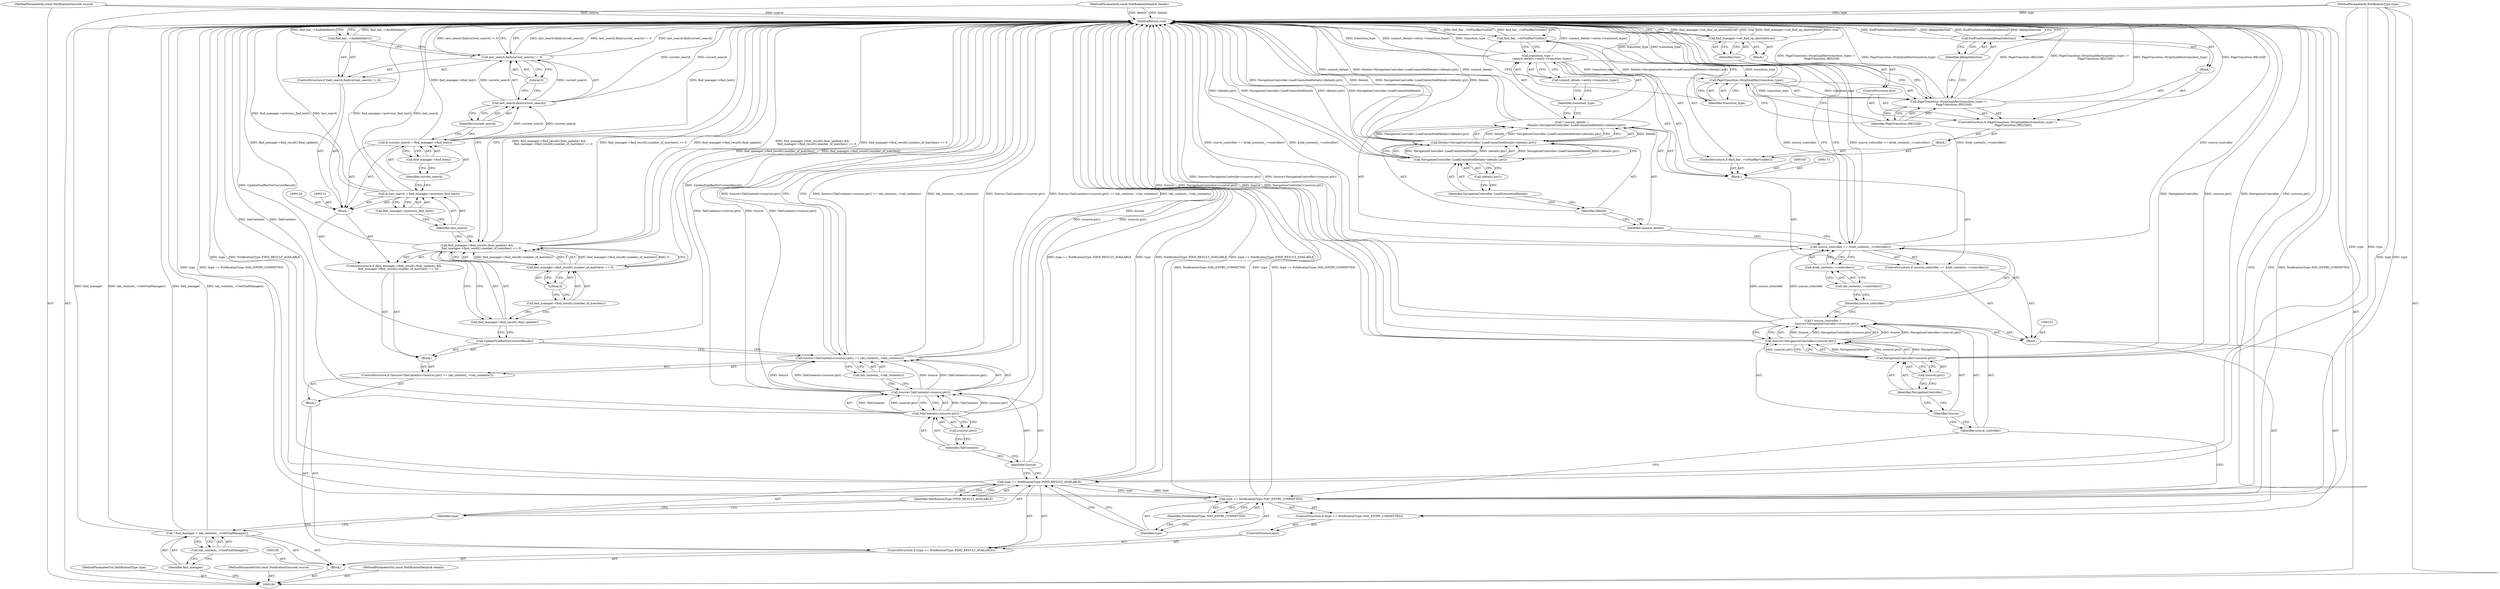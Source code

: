 digraph "1_Chrome_c90c6ca59378d7e86d1a2f28fe96bada35df1508_4" {
"1000192" [label="(MethodReturn,void)"];
"1000101" [label="(MethodParameterIn,NotificationType type)"];
"1000294" [label="(MethodParameterOut,NotificationType type)"];
"1000132" [label="(Call,& last_search = find_manager->previous_find_text())"];
"1000133" [label="(Identifier,last_search)"];
"1000134" [label="(Call,find_manager->previous_find_text())"];
"1000136" [label="(Call,& current_search = find_manager->find_text())"];
"1000137" [label="(Identifier,current_search)"];
"1000138" [label="(Call,find_manager->find_text())"];
"1000130" [label="(Block,)"];
"1000140" [label="(Call,last_search.find(current_search) != 0)"];
"1000141" [label="(Call,last_search.find(current_search))"];
"1000142" [label="(Identifier,current_search)"];
"1000143" [label="(Literal,0)"];
"1000139" [label="(ControlStructure,if (last_search.find(current_search) != 0))"];
"1000144" [label="(Call,find_bar_->AudibleAlert())"];
"1000147" [label="(Call,type == NotificationType::NAV_ENTRY_COMMITTED)"];
"1000148" [label="(Identifier,type)"];
"1000149" [label="(Identifier,NotificationType::NAV_ENTRY_COMMITTED)"];
"1000145" [label="(ControlStructure,else)"];
"1000146" [label="(ControlStructure,if (type == NotificationType::NAV_ENTRY_COMMITTED))"];
"1000152" [label="(Call,* source_controller =\n        Source<NavigationController>(source).ptr())"];
"1000153" [label="(Identifier,source_controller)"];
"1000150" [label="(Block,)"];
"1000156" [label="(Call,NavigationController>(source).ptr())"];
"1000157" [label="(Identifier,NavigationController)"];
"1000158" [label="(Call,(source).ptr())"];
"1000154" [label="(Call,Source<NavigationController>(source).ptr())"];
"1000155" [label="(Identifier,Source)"];
"1000162" [label="(Call,&tab_contents_->controller())"];
"1000163" [label="(Call,tab_contents_->controller())"];
"1000159" [label="(ControlStructure,if (source_controller == &tab_contents_->controller()))"];
"1000160" [label="(Call,source_controller == &tab_contents_->controller())"];
"1000161" [label="(Identifier,source_controller)"];
"1000102" [label="(MethodParameterIn,const NotificationSource& source)"];
"1000295" [label="(MethodParameterOut,const NotificationSource& source)"];
"1000166" [label="(Call,* commit_details =\n          Details<NavigationController::LoadCommittedDetails>(details).ptr())"];
"1000167" [label="(Identifier,commit_details)"];
"1000168" [label="(Call,Details<NavigationController::LoadCommittedDetails>(details).ptr())"];
"1000169" [label="(Identifier,Details)"];
"1000170" [label="(Call,NavigationController::LoadCommittedDetails>(details).ptr())"];
"1000171" [label="(Identifier,NavigationController::LoadCommittedDetails)"];
"1000172" [label="(Call,(details).ptr())"];
"1000174" [label="(Call,transition_type =\n          commit_details->entry->transition_type())"];
"1000175" [label="(Identifier,transition_type)"];
"1000164" [label="(Block,)"];
"1000176" [label="(Call,commit_details->entry->transition_type())"];
"1000178" [label="(Call,find_bar_->IsFindBarVisible())"];
"1000179" [label="(Block,)"];
"1000177" [label="(ControlStructure,if (find_bar_->IsFindBarVisible()))"];
"1000181" [label="(Call,PageTransition::StripQualifier(transition_type) !=\n            PageTransition::RELOAD)"];
"1000182" [label="(Call,PageTransition::StripQualifier(transition_type))"];
"1000183" [label="(Identifier,transition_type)"];
"1000180" [label="(ControlStructure,if (PageTransition::StripQualifier(transition_type) !=\n            PageTransition::RELOAD))"];
"1000184" [label="(Identifier,PageTransition::RELOAD)"];
"1000185" [label="(Block,)"];
"1000186" [label="(Call,EndFindSession(kKeepSelection))"];
"1000187" [label="(Identifier,kKeepSelection)"];
"1000188" [label="(ControlStructure,else)"];
"1000189" [label="(Block,)"];
"1000190" [label="(Call,find_manager->set_find_op_aborted(true))"];
"1000191" [label="(Identifier,true)"];
"1000103" [label="(MethodParameterIn,const NotificationDetails& details)"];
"1000296" [label="(MethodParameterOut,const NotificationDetails& details)"];
"1000104" [label="(Block,)"];
"1000106" [label="(Call,* find_manager = tab_contents_->GetFindManager())"];
"1000107" [label="(Identifier,find_manager)"];
"1000108" [label="(Call,tab_contents_->GetFindManager())"];
"1000112" [label="(Identifier,NotificationType::FIND_RESULT_AVAILABLE)"];
"1000109" [label="(ControlStructure,if (type == NotificationType::FIND_RESULT_AVAILABLE))"];
"1000113" [label="(Block,)"];
"1000110" [label="(Call,type == NotificationType::FIND_RESULT_AVAILABLE)"];
"1000111" [label="(Identifier,type)"];
"1000118" [label="(Call,TabContents>(source).ptr())"];
"1000119" [label="(Identifier,TabContents)"];
"1000120" [label="(Call,(source).ptr())"];
"1000121" [label="(Call,tab_contents_->tab_contents())"];
"1000114" [label="(ControlStructure,if (Source<TabContents>(source).ptr() == tab_contents_->tab_contents()))"];
"1000122" [label="(Block,)"];
"1000115" [label="(Call,Source<TabContents>(source).ptr() == tab_contents_->tab_contents())"];
"1000116" [label="(Call,Source<TabContents>(source).ptr())"];
"1000117" [label="(Identifier,Source)"];
"1000123" [label="(Call,UpdateFindBarForCurrentResult())"];
"1000125" [label="(Call,find_manager->find_result().final_update() &&\n          find_manager->find_result().number_of_matches() == 0)"];
"1000126" [label="(Call,find_manager->find_result().final_update())"];
"1000124" [label="(ControlStructure,if (find_manager->find_result().final_update() &&\n          find_manager->find_result().number_of_matches() == 0))"];
"1000127" [label="(Call,find_manager->find_result().number_of_matches() == 0)"];
"1000128" [label="(Call,find_manager->find_result().number_of_matches())"];
"1000129" [label="(Literal,0)"];
"1000192" -> "1000100"  [label="AST: "];
"1000192" -> "1000144"  [label="CFG: "];
"1000192" -> "1000140"  [label="CFG: "];
"1000192" -> "1000125"  [label="CFG: "];
"1000192" -> "1000115"  [label="CFG: "];
"1000192" -> "1000186"  [label="CFG: "];
"1000192" -> "1000190"  [label="CFG: "];
"1000192" -> "1000178"  [label="CFG: "];
"1000192" -> "1000160"  [label="CFG: "];
"1000192" -> "1000147"  [label="CFG: "];
"1000125" -> "1000192"  [label="DDG: find_manager->find_result().final_update() &&\n          find_manager->find_result().number_of_matches() == 0"];
"1000125" -> "1000192"  [label="DDG: find_manager->find_result().number_of_matches() == 0"];
"1000125" -> "1000192"  [label="DDG: find_manager->find_result().final_update()"];
"1000106" -> "1000192"  [label="DDG: tab_contents_->GetFindManager()"];
"1000106" -> "1000192"  [label="DDG: find_manager"];
"1000156" -> "1000192"  [label="DDG: NavigationController"];
"1000156" -> "1000192"  [label="DDG: (source).ptr()"];
"1000160" -> "1000192"  [label="DDG: source_controller == &tab_contents_->controller()"];
"1000160" -> "1000192"  [label="DDG: &tab_contents_->controller()"];
"1000160" -> "1000192"  [label="DDG: source_controller"];
"1000181" -> "1000192"  [label="DDG: PageTransition::StripQualifier(transition_type) !=\n            PageTransition::RELOAD"];
"1000181" -> "1000192"  [label="DDG: PageTransition::StripQualifier(transition_type)"];
"1000181" -> "1000192"  [label="DDG: PageTransition::RELOAD"];
"1000116" -> "1000192"  [label="DDG: TabContents>(source).ptr()"];
"1000116" -> "1000192"  [label="DDG: Source"];
"1000152" -> "1000192"  [label="DDG: Source<NavigationController>(source).ptr()"];
"1000168" -> "1000192"  [label="DDG: NavigationController::LoadCommittedDetails>(details).ptr()"];
"1000168" -> "1000192"  [label="DDG: Details"];
"1000118" -> "1000192"  [label="DDG: TabContents"];
"1000118" -> "1000192"  [label="DDG: (source).ptr()"];
"1000178" -> "1000192"  [label="DDG: find_bar_->IsFindBarVisible()"];
"1000166" -> "1000192"  [label="DDG: Details<NavigationController::LoadCommittedDetails>(details).ptr()"];
"1000166" -> "1000192"  [label="DDG: commit_details"];
"1000186" -> "1000192"  [label="DDG: EndFindSession(kKeepSelection)"];
"1000186" -> "1000192"  [label="DDG: kKeepSelection"];
"1000170" -> "1000192"  [label="DDG: (details).ptr()"];
"1000170" -> "1000192"  [label="DDG: NavigationController::LoadCommittedDetails"];
"1000141" -> "1000192"  [label="DDG: current_search"];
"1000190" -> "1000192"  [label="DDG: find_manager->set_find_op_aborted(true)"];
"1000190" -> "1000192"  [label="DDG: true"];
"1000123" -> "1000192"  [label="DDG: UpdateFindBarForCurrentResult()"];
"1000140" -> "1000192"  [label="DDG: last_search.find(current_search)"];
"1000140" -> "1000192"  [label="DDG: last_search.find(current_search) != 0"];
"1000154" -> "1000192"  [label="DDG: Source"];
"1000154" -> "1000192"  [label="DDG: NavigationController>(source).ptr()"];
"1000144" -> "1000192"  [label="DDG: find_bar_->AudibleAlert()"];
"1000132" -> "1000192"  [label="DDG: find_manager->previous_find_text()"];
"1000132" -> "1000192"  [label="DDG: last_search"];
"1000103" -> "1000192"  [label="DDG: details"];
"1000115" -> "1000192"  [label="DDG: Source<TabContents>(source).ptr() == tab_contents_->tab_contents()"];
"1000115" -> "1000192"  [label="DDG: tab_contents_->tab_contents()"];
"1000115" -> "1000192"  [label="DDG: Source<TabContents>(source).ptr()"];
"1000147" -> "1000192"  [label="DDG: NotificationType::NAV_ENTRY_COMMITTED"];
"1000147" -> "1000192"  [label="DDG: type"];
"1000147" -> "1000192"  [label="DDG: type == NotificationType::NAV_ENTRY_COMMITTED"];
"1000174" -> "1000192"  [label="DDG: commit_details->entry->transition_type()"];
"1000174" -> "1000192"  [label="DDG: transition_type"];
"1000102" -> "1000192"  [label="DDG: source"];
"1000110" -> "1000192"  [label="DDG: NotificationType::FIND_RESULT_AVAILABLE"];
"1000110" -> "1000192"  [label="DDG: type == NotificationType::FIND_RESULT_AVAILABLE"];
"1000110" -> "1000192"  [label="DDG: type"];
"1000101" -> "1000192"  [label="DDG: type"];
"1000136" -> "1000192"  [label="DDG: find_manager->find_text()"];
"1000127" -> "1000192"  [label="DDG: find_manager->find_result().number_of_matches()"];
"1000182" -> "1000192"  [label="DDG: transition_type"];
"1000101" -> "1000100"  [label="AST: "];
"1000101" -> "1000192"  [label="DDG: type"];
"1000101" -> "1000110"  [label="DDG: type"];
"1000101" -> "1000147"  [label="DDG: type"];
"1000294" -> "1000100"  [label="AST: "];
"1000132" -> "1000130"  [label="AST: "];
"1000132" -> "1000134"  [label="CFG: "];
"1000133" -> "1000132"  [label="AST: "];
"1000134" -> "1000132"  [label="AST: "];
"1000137" -> "1000132"  [label="CFG: "];
"1000132" -> "1000192"  [label="DDG: find_manager->previous_find_text()"];
"1000132" -> "1000192"  [label="DDG: last_search"];
"1000133" -> "1000132"  [label="AST: "];
"1000133" -> "1000125"  [label="CFG: "];
"1000134" -> "1000133"  [label="CFG: "];
"1000134" -> "1000132"  [label="AST: "];
"1000134" -> "1000133"  [label="CFG: "];
"1000132" -> "1000134"  [label="CFG: "];
"1000136" -> "1000130"  [label="AST: "];
"1000136" -> "1000138"  [label="CFG: "];
"1000137" -> "1000136"  [label="AST: "];
"1000138" -> "1000136"  [label="AST: "];
"1000142" -> "1000136"  [label="CFG: "];
"1000136" -> "1000192"  [label="DDG: find_manager->find_text()"];
"1000136" -> "1000141"  [label="DDG: current_search"];
"1000137" -> "1000136"  [label="AST: "];
"1000137" -> "1000132"  [label="CFG: "];
"1000138" -> "1000137"  [label="CFG: "];
"1000138" -> "1000136"  [label="AST: "];
"1000138" -> "1000137"  [label="CFG: "];
"1000136" -> "1000138"  [label="CFG: "];
"1000130" -> "1000124"  [label="AST: "];
"1000131" -> "1000130"  [label="AST: "];
"1000132" -> "1000130"  [label="AST: "];
"1000135" -> "1000130"  [label="AST: "];
"1000136" -> "1000130"  [label="AST: "];
"1000139" -> "1000130"  [label="AST: "];
"1000140" -> "1000139"  [label="AST: "];
"1000140" -> "1000143"  [label="CFG: "];
"1000141" -> "1000140"  [label="AST: "];
"1000143" -> "1000140"  [label="AST: "];
"1000144" -> "1000140"  [label="CFG: "];
"1000192" -> "1000140"  [label="CFG: "];
"1000140" -> "1000192"  [label="DDG: last_search.find(current_search)"];
"1000140" -> "1000192"  [label="DDG: last_search.find(current_search) != 0"];
"1000141" -> "1000140"  [label="DDG: current_search"];
"1000141" -> "1000140"  [label="AST: "];
"1000141" -> "1000142"  [label="CFG: "];
"1000142" -> "1000141"  [label="AST: "];
"1000143" -> "1000141"  [label="CFG: "];
"1000141" -> "1000192"  [label="DDG: current_search"];
"1000141" -> "1000140"  [label="DDG: current_search"];
"1000136" -> "1000141"  [label="DDG: current_search"];
"1000142" -> "1000141"  [label="AST: "];
"1000142" -> "1000136"  [label="CFG: "];
"1000141" -> "1000142"  [label="CFG: "];
"1000143" -> "1000140"  [label="AST: "];
"1000143" -> "1000141"  [label="CFG: "];
"1000140" -> "1000143"  [label="CFG: "];
"1000139" -> "1000130"  [label="AST: "];
"1000140" -> "1000139"  [label="AST: "];
"1000144" -> "1000139"  [label="AST: "];
"1000144" -> "1000139"  [label="AST: "];
"1000144" -> "1000140"  [label="CFG: "];
"1000192" -> "1000144"  [label="CFG: "];
"1000144" -> "1000192"  [label="DDG: find_bar_->AudibleAlert()"];
"1000147" -> "1000146"  [label="AST: "];
"1000147" -> "1000149"  [label="CFG: "];
"1000148" -> "1000147"  [label="AST: "];
"1000149" -> "1000147"  [label="AST: "];
"1000153" -> "1000147"  [label="CFG: "];
"1000192" -> "1000147"  [label="CFG: "];
"1000147" -> "1000192"  [label="DDG: NotificationType::NAV_ENTRY_COMMITTED"];
"1000147" -> "1000192"  [label="DDG: type"];
"1000147" -> "1000192"  [label="DDG: type == NotificationType::NAV_ENTRY_COMMITTED"];
"1000110" -> "1000147"  [label="DDG: type"];
"1000101" -> "1000147"  [label="DDG: type"];
"1000148" -> "1000147"  [label="AST: "];
"1000148" -> "1000110"  [label="CFG: "];
"1000149" -> "1000148"  [label="CFG: "];
"1000149" -> "1000147"  [label="AST: "];
"1000149" -> "1000148"  [label="CFG: "];
"1000147" -> "1000149"  [label="CFG: "];
"1000145" -> "1000109"  [label="AST: "];
"1000146" -> "1000145"  [label="AST: "];
"1000146" -> "1000145"  [label="AST: "];
"1000147" -> "1000146"  [label="AST: "];
"1000150" -> "1000146"  [label="AST: "];
"1000152" -> "1000150"  [label="AST: "];
"1000152" -> "1000154"  [label="CFG: "];
"1000153" -> "1000152"  [label="AST: "];
"1000154" -> "1000152"  [label="AST: "];
"1000161" -> "1000152"  [label="CFG: "];
"1000152" -> "1000192"  [label="DDG: Source<NavigationController>(source).ptr()"];
"1000154" -> "1000152"  [label="DDG: Source"];
"1000154" -> "1000152"  [label="DDG: NavigationController>(source).ptr()"];
"1000152" -> "1000160"  [label="DDG: source_controller"];
"1000153" -> "1000152"  [label="AST: "];
"1000153" -> "1000147"  [label="CFG: "];
"1000155" -> "1000153"  [label="CFG: "];
"1000150" -> "1000146"  [label="AST: "];
"1000151" -> "1000150"  [label="AST: "];
"1000152" -> "1000150"  [label="AST: "];
"1000159" -> "1000150"  [label="AST: "];
"1000156" -> "1000154"  [label="AST: "];
"1000156" -> "1000158"  [label="CFG: "];
"1000157" -> "1000156"  [label="AST: "];
"1000158" -> "1000156"  [label="AST: "];
"1000154" -> "1000156"  [label="CFG: "];
"1000156" -> "1000192"  [label="DDG: NavigationController"];
"1000156" -> "1000192"  [label="DDG: (source).ptr()"];
"1000156" -> "1000154"  [label="DDG: NavigationController"];
"1000156" -> "1000154"  [label="DDG: (source).ptr()"];
"1000157" -> "1000156"  [label="AST: "];
"1000157" -> "1000155"  [label="CFG: "];
"1000158" -> "1000157"  [label="CFG: "];
"1000158" -> "1000156"  [label="AST: "];
"1000158" -> "1000157"  [label="CFG: "];
"1000156" -> "1000158"  [label="CFG: "];
"1000154" -> "1000152"  [label="AST: "];
"1000154" -> "1000156"  [label="CFG: "];
"1000155" -> "1000154"  [label="AST: "];
"1000156" -> "1000154"  [label="AST: "];
"1000152" -> "1000154"  [label="CFG: "];
"1000154" -> "1000192"  [label="DDG: Source"];
"1000154" -> "1000192"  [label="DDG: NavigationController>(source).ptr()"];
"1000154" -> "1000152"  [label="DDG: Source"];
"1000154" -> "1000152"  [label="DDG: NavigationController>(source).ptr()"];
"1000156" -> "1000154"  [label="DDG: NavigationController"];
"1000156" -> "1000154"  [label="DDG: (source).ptr()"];
"1000155" -> "1000154"  [label="AST: "];
"1000155" -> "1000153"  [label="CFG: "];
"1000157" -> "1000155"  [label="CFG: "];
"1000162" -> "1000160"  [label="AST: "];
"1000162" -> "1000163"  [label="CFG: "];
"1000163" -> "1000162"  [label="AST: "];
"1000160" -> "1000162"  [label="CFG: "];
"1000163" -> "1000162"  [label="AST: "];
"1000163" -> "1000161"  [label="CFG: "];
"1000162" -> "1000163"  [label="CFG: "];
"1000159" -> "1000150"  [label="AST: "];
"1000160" -> "1000159"  [label="AST: "];
"1000164" -> "1000159"  [label="AST: "];
"1000160" -> "1000159"  [label="AST: "];
"1000160" -> "1000162"  [label="CFG: "];
"1000161" -> "1000160"  [label="AST: "];
"1000162" -> "1000160"  [label="AST: "];
"1000167" -> "1000160"  [label="CFG: "];
"1000192" -> "1000160"  [label="CFG: "];
"1000160" -> "1000192"  [label="DDG: source_controller == &tab_contents_->controller()"];
"1000160" -> "1000192"  [label="DDG: &tab_contents_->controller()"];
"1000160" -> "1000192"  [label="DDG: source_controller"];
"1000152" -> "1000160"  [label="DDG: source_controller"];
"1000161" -> "1000160"  [label="AST: "];
"1000161" -> "1000152"  [label="CFG: "];
"1000163" -> "1000161"  [label="CFG: "];
"1000102" -> "1000100"  [label="AST: "];
"1000102" -> "1000192"  [label="DDG: source"];
"1000295" -> "1000100"  [label="AST: "];
"1000166" -> "1000164"  [label="AST: "];
"1000166" -> "1000168"  [label="CFG: "];
"1000167" -> "1000166"  [label="AST: "];
"1000168" -> "1000166"  [label="AST: "];
"1000175" -> "1000166"  [label="CFG: "];
"1000166" -> "1000192"  [label="DDG: Details<NavigationController::LoadCommittedDetails>(details).ptr()"];
"1000166" -> "1000192"  [label="DDG: commit_details"];
"1000168" -> "1000166"  [label="DDG: Details"];
"1000168" -> "1000166"  [label="DDG: NavigationController::LoadCommittedDetails>(details).ptr()"];
"1000167" -> "1000166"  [label="AST: "];
"1000167" -> "1000160"  [label="CFG: "];
"1000169" -> "1000167"  [label="CFG: "];
"1000168" -> "1000166"  [label="AST: "];
"1000168" -> "1000170"  [label="CFG: "];
"1000169" -> "1000168"  [label="AST: "];
"1000170" -> "1000168"  [label="AST: "];
"1000166" -> "1000168"  [label="CFG: "];
"1000168" -> "1000192"  [label="DDG: NavigationController::LoadCommittedDetails>(details).ptr()"];
"1000168" -> "1000192"  [label="DDG: Details"];
"1000168" -> "1000166"  [label="DDG: Details"];
"1000168" -> "1000166"  [label="DDG: NavigationController::LoadCommittedDetails>(details).ptr()"];
"1000170" -> "1000168"  [label="DDG: NavigationController::LoadCommittedDetails"];
"1000170" -> "1000168"  [label="DDG: (details).ptr()"];
"1000169" -> "1000168"  [label="AST: "];
"1000169" -> "1000167"  [label="CFG: "];
"1000171" -> "1000169"  [label="CFG: "];
"1000170" -> "1000168"  [label="AST: "];
"1000170" -> "1000172"  [label="CFG: "];
"1000171" -> "1000170"  [label="AST: "];
"1000172" -> "1000170"  [label="AST: "];
"1000168" -> "1000170"  [label="CFG: "];
"1000170" -> "1000192"  [label="DDG: (details).ptr()"];
"1000170" -> "1000192"  [label="DDG: NavigationController::LoadCommittedDetails"];
"1000170" -> "1000168"  [label="DDG: NavigationController::LoadCommittedDetails"];
"1000170" -> "1000168"  [label="DDG: (details).ptr()"];
"1000171" -> "1000170"  [label="AST: "];
"1000171" -> "1000169"  [label="CFG: "];
"1000172" -> "1000171"  [label="CFG: "];
"1000172" -> "1000170"  [label="AST: "];
"1000172" -> "1000171"  [label="CFG: "];
"1000170" -> "1000172"  [label="CFG: "];
"1000174" -> "1000164"  [label="AST: "];
"1000174" -> "1000176"  [label="CFG: "];
"1000175" -> "1000174"  [label="AST: "];
"1000176" -> "1000174"  [label="AST: "];
"1000178" -> "1000174"  [label="CFG: "];
"1000174" -> "1000192"  [label="DDG: commit_details->entry->transition_type()"];
"1000174" -> "1000192"  [label="DDG: transition_type"];
"1000174" -> "1000182"  [label="DDG: transition_type"];
"1000175" -> "1000174"  [label="AST: "];
"1000175" -> "1000166"  [label="CFG: "];
"1000176" -> "1000175"  [label="CFG: "];
"1000164" -> "1000159"  [label="AST: "];
"1000165" -> "1000164"  [label="AST: "];
"1000166" -> "1000164"  [label="AST: "];
"1000173" -> "1000164"  [label="AST: "];
"1000174" -> "1000164"  [label="AST: "];
"1000177" -> "1000164"  [label="AST: "];
"1000176" -> "1000174"  [label="AST: "];
"1000176" -> "1000175"  [label="CFG: "];
"1000174" -> "1000176"  [label="CFG: "];
"1000178" -> "1000177"  [label="AST: "];
"1000178" -> "1000174"  [label="CFG: "];
"1000183" -> "1000178"  [label="CFG: "];
"1000192" -> "1000178"  [label="CFG: "];
"1000178" -> "1000192"  [label="DDG: find_bar_->IsFindBarVisible()"];
"1000179" -> "1000177"  [label="AST: "];
"1000180" -> "1000179"  [label="AST: "];
"1000177" -> "1000164"  [label="AST: "];
"1000178" -> "1000177"  [label="AST: "];
"1000179" -> "1000177"  [label="AST: "];
"1000181" -> "1000180"  [label="AST: "];
"1000181" -> "1000184"  [label="CFG: "];
"1000182" -> "1000181"  [label="AST: "];
"1000184" -> "1000181"  [label="AST: "];
"1000187" -> "1000181"  [label="CFG: "];
"1000191" -> "1000181"  [label="CFG: "];
"1000181" -> "1000192"  [label="DDG: PageTransition::StripQualifier(transition_type) !=\n            PageTransition::RELOAD"];
"1000181" -> "1000192"  [label="DDG: PageTransition::StripQualifier(transition_type)"];
"1000181" -> "1000192"  [label="DDG: PageTransition::RELOAD"];
"1000182" -> "1000181"  [label="DDG: transition_type"];
"1000182" -> "1000181"  [label="AST: "];
"1000182" -> "1000183"  [label="CFG: "];
"1000183" -> "1000182"  [label="AST: "];
"1000184" -> "1000182"  [label="CFG: "];
"1000182" -> "1000192"  [label="DDG: transition_type"];
"1000182" -> "1000181"  [label="DDG: transition_type"];
"1000174" -> "1000182"  [label="DDG: transition_type"];
"1000183" -> "1000182"  [label="AST: "];
"1000183" -> "1000178"  [label="CFG: "];
"1000182" -> "1000183"  [label="CFG: "];
"1000180" -> "1000179"  [label="AST: "];
"1000181" -> "1000180"  [label="AST: "];
"1000185" -> "1000180"  [label="AST: "];
"1000188" -> "1000180"  [label="AST: "];
"1000184" -> "1000181"  [label="AST: "];
"1000184" -> "1000182"  [label="CFG: "];
"1000181" -> "1000184"  [label="CFG: "];
"1000185" -> "1000180"  [label="AST: "];
"1000186" -> "1000185"  [label="AST: "];
"1000186" -> "1000185"  [label="AST: "];
"1000186" -> "1000187"  [label="CFG: "];
"1000187" -> "1000186"  [label="AST: "];
"1000192" -> "1000186"  [label="CFG: "];
"1000186" -> "1000192"  [label="DDG: EndFindSession(kKeepSelection)"];
"1000186" -> "1000192"  [label="DDG: kKeepSelection"];
"1000187" -> "1000186"  [label="AST: "];
"1000187" -> "1000181"  [label="CFG: "];
"1000186" -> "1000187"  [label="CFG: "];
"1000188" -> "1000180"  [label="AST: "];
"1000189" -> "1000188"  [label="AST: "];
"1000189" -> "1000188"  [label="AST: "];
"1000190" -> "1000189"  [label="AST: "];
"1000190" -> "1000189"  [label="AST: "];
"1000190" -> "1000191"  [label="CFG: "];
"1000191" -> "1000190"  [label="AST: "];
"1000192" -> "1000190"  [label="CFG: "];
"1000190" -> "1000192"  [label="DDG: find_manager->set_find_op_aborted(true)"];
"1000190" -> "1000192"  [label="DDG: true"];
"1000191" -> "1000190"  [label="AST: "];
"1000191" -> "1000181"  [label="CFG: "];
"1000190" -> "1000191"  [label="CFG: "];
"1000103" -> "1000100"  [label="AST: "];
"1000103" -> "1000192"  [label="DDG: details"];
"1000296" -> "1000100"  [label="AST: "];
"1000104" -> "1000100"  [label="AST: "];
"1000105" -> "1000104"  [label="AST: "];
"1000106" -> "1000104"  [label="AST: "];
"1000109" -> "1000104"  [label="AST: "];
"1000106" -> "1000104"  [label="AST: "];
"1000106" -> "1000108"  [label="CFG: "];
"1000107" -> "1000106"  [label="AST: "];
"1000108" -> "1000106"  [label="AST: "];
"1000111" -> "1000106"  [label="CFG: "];
"1000106" -> "1000192"  [label="DDG: tab_contents_->GetFindManager()"];
"1000106" -> "1000192"  [label="DDG: find_manager"];
"1000107" -> "1000106"  [label="AST: "];
"1000107" -> "1000100"  [label="CFG: "];
"1000108" -> "1000107"  [label="CFG: "];
"1000108" -> "1000106"  [label="AST: "];
"1000108" -> "1000107"  [label="CFG: "];
"1000106" -> "1000108"  [label="CFG: "];
"1000112" -> "1000110"  [label="AST: "];
"1000112" -> "1000111"  [label="CFG: "];
"1000110" -> "1000112"  [label="CFG: "];
"1000109" -> "1000104"  [label="AST: "];
"1000110" -> "1000109"  [label="AST: "];
"1000113" -> "1000109"  [label="AST: "];
"1000145" -> "1000109"  [label="AST: "];
"1000113" -> "1000109"  [label="AST: "];
"1000114" -> "1000113"  [label="AST: "];
"1000110" -> "1000109"  [label="AST: "];
"1000110" -> "1000112"  [label="CFG: "];
"1000111" -> "1000110"  [label="AST: "];
"1000112" -> "1000110"  [label="AST: "];
"1000117" -> "1000110"  [label="CFG: "];
"1000148" -> "1000110"  [label="CFG: "];
"1000110" -> "1000192"  [label="DDG: NotificationType::FIND_RESULT_AVAILABLE"];
"1000110" -> "1000192"  [label="DDG: type == NotificationType::FIND_RESULT_AVAILABLE"];
"1000110" -> "1000192"  [label="DDG: type"];
"1000101" -> "1000110"  [label="DDG: type"];
"1000110" -> "1000147"  [label="DDG: type"];
"1000111" -> "1000110"  [label="AST: "];
"1000111" -> "1000106"  [label="CFG: "];
"1000112" -> "1000111"  [label="CFG: "];
"1000118" -> "1000116"  [label="AST: "];
"1000118" -> "1000120"  [label="CFG: "];
"1000119" -> "1000118"  [label="AST: "];
"1000120" -> "1000118"  [label="AST: "];
"1000116" -> "1000118"  [label="CFG: "];
"1000118" -> "1000192"  [label="DDG: TabContents"];
"1000118" -> "1000192"  [label="DDG: (source).ptr()"];
"1000118" -> "1000116"  [label="DDG: TabContents"];
"1000118" -> "1000116"  [label="DDG: (source).ptr()"];
"1000119" -> "1000118"  [label="AST: "];
"1000119" -> "1000117"  [label="CFG: "];
"1000120" -> "1000119"  [label="CFG: "];
"1000120" -> "1000118"  [label="AST: "];
"1000120" -> "1000119"  [label="CFG: "];
"1000118" -> "1000120"  [label="CFG: "];
"1000121" -> "1000115"  [label="AST: "];
"1000121" -> "1000116"  [label="CFG: "];
"1000115" -> "1000121"  [label="CFG: "];
"1000114" -> "1000113"  [label="AST: "];
"1000115" -> "1000114"  [label="AST: "];
"1000122" -> "1000114"  [label="AST: "];
"1000122" -> "1000114"  [label="AST: "];
"1000123" -> "1000122"  [label="AST: "];
"1000124" -> "1000122"  [label="AST: "];
"1000115" -> "1000114"  [label="AST: "];
"1000115" -> "1000121"  [label="CFG: "];
"1000116" -> "1000115"  [label="AST: "];
"1000121" -> "1000115"  [label="AST: "];
"1000123" -> "1000115"  [label="CFG: "];
"1000192" -> "1000115"  [label="CFG: "];
"1000115" -> "1000192"  [label="DDG: Source<TabContents>(source).ptr() == tab_contents_->tab_contents()"];
"1000115" -> "1000192"  [label="DDG: tab_contents_->tab_contents()"];
"1000115" -> "1000192"  [label="DDG: Source<TabContents>(source).ptr()"];
"1000116" -> "1000115"  [label="DDG: Source"];
"1000116" -> "1000115"  [label="DDG: TabContents>(source).ptr()"];
"1000116" -> "1000115"  [label="AST: "];
"1000116" -> "1000118"  [label="CFG: "];
"1000117" -> "1000116"  [label="AST: "];
"1000118" -> "1000116"  [label="AST: "];
"1000121" -> "1000116"  [label="CFG: "];
"1000116" -> "1000192"  [label="DDG: TabContents>(source).ptr()"];
"1000116" -> "1000192"  [label="DDG: Source"];
"1000116" -> "1000115"  [label="DDG: Source"];
"1000116" -> "1000115"  [label="DDG: TabContents>(source).ptr()"];
"1000118" -> "1000116"  [label="DDG: TabContents"];
"1000118" -> "1000116"  [label="DDG: (source).ptr()"];
"1000117" -> "1000116"  [label="AST: "];
"1000117" -> "1000110"  [label="CFG: "];
"1000119" -> "1000117"  [label="CFG: "];
"1000123" -> "1000122"  [label="AST: "];
"1000123" -> "1000115"  [label="CFG: "];
"1000126" -> "1000123"  [label="CFG: "];
"1000123" -> "1000192"  [label="DDG: UpdateFindBarForCurrentResult()"];
"1000125" -> "1000124"  [label="AST: "];
"1000125" -> "1000126"  [label="CFG: "];
"1000125" -> "1000127"  [label="CFG: "];
"1000126" -> "1000125"  [label="AST: "];
"1000127" -> "1000125"  [label="AST: "];
"1000133" -> "1000125"  [label="CFG: "];
"1000192" -> "1000125"  [label="CFG: "];
"1000125" -> "1000192"  [label="DDG: find_manager->find_result().final_update() &&\n          find_manager->find_result().number_of_matches() == 0"];
"1000125" -> "1000192"  [label="DDG: find_manager->find_result().number_of_matches() == 0"];
"1000125" -> "1000192"  [label="DDG: find_manager->find_result().final_update()"];
"1000127" -> "1000125"  [label="DDG: find_manager->find_result().number_of_matches()"];
"1000127" -> "1000125"  [label="DDG: 0"];
"1000126" -> "1000125"  [label="AST: "];
"1000126" -> "1000123"  [label="CFG: "];
"1000128" -> "1000126"  [label="CFG: "];
"1000125" -> "1000126"  [label="CFG: "];
"1000124" -> "1000122"  [label="AST: "];
"1000125" -> "1000124"  [label="AST: "];
"1000130" -> "1000124"  [label="AST: "];
"1000127" -> "1000125"  [label="AST: "];
"1000127" -> "1000129"  [label="CFG: "];
"1000128" -> "1000127"  [label="AST: "];
"1000129" -> "1000127"  [label="AST: "];
"1000125" -> "1000127"  [label="CFG: "];
"1000127" -> "1000192"  [label="DDG: find_manager->find_result().number_of_matches()"];
"1000127" -> "1000125"  [label="DDG: find_manager->find_result().number_of_matches()"];
"1000127" -> "1000125"  [label="DDG: 0"];
"1000128" -> "1000127"  [label="AST: "];
"1000128" -> "1000126"  [label="CFG: "];
"1000129" -> "1000128"  [label="CFG: "];
"1000129" -> "1000127"  [label="AST: "];
"1000129" -> "1000128"  [label="CFG: "];
"1000127" -> "1000129"  [label="CFG: "];
}
